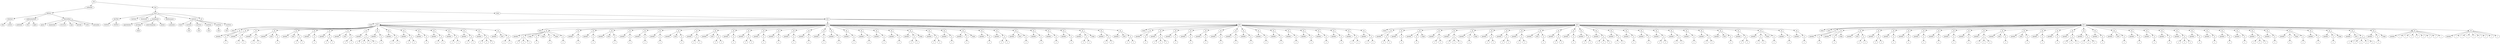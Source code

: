 digraph Tree {
	"t0" [label = "TEI"];
	"t1" [label = "teiHeader"];
	"t2" [label = "fileDesc"];
	"t3" [label = "titleStmt"];
	"t4" [label = "title"];
	"t5" [label = "author"];
	"t6" [label = "publicationStmt"];
	"t7" [label = "publisher"];
	"t8" [label = "idno"];
	"t9" [label = "rights"];
	"t10" [label = "SourceDesc"];
	"t11" [label = "genre"];
	"t12" [label = "inspiration"];
	"t13" [label = "structure"];
	"t14" [label = "type"];
	"t15" [label = "periode"];
	"t16" [label = "taille"];
	"t17" [label = "permalien"];
	"t18" [label = "text"];
	"t19" [label = "front"];
	"t20" [label = "docTitle"];
	"t21" [label = "titlePart"];
	"t22" [label = "titlePart"];
	"t23" [label = "docDate"];
	"t24" [label = "docAuthor"];
	"t25" [label = "docImprint"];
	"t26" [label = "approbation"];
	"t27" [label = "privilege"];
	"t28" [label = "head"];
	"t29" [label = "acheveImprime"];
	"t30" [label = "printer"];
	"t31" [label = "performance"];
	"t32" [label = "premiere"];
	"t33" [label = "castList"];
	"t34" [label = "head"];
	"t35" [label = "castItem"];
	"t36" [label = "role"];
	"t37" [label = "castItem"];
	"t38" [label = "role"];
	"t39" [label = "castItem"];
	"t40" [label = "role"];
	"t41" [label = "castItem"];
	"t42" [label = "role"];
	"t43" [label = "castItem"];
	"t44" [label = "role"];
	"t45" [label = "set"];
	"t46" [label = "body"];
	"t47" [label = "div1"];
	"t48" [label = "head"];
	"t49" [label = "div2"];
	"t50" [label = "head"];
	"t51" [label = "sp"];
	"t52" [label = "speaker"];
	"t53" [label = "p"];
	"t54" [label = "s"];
	"t55" [label = "sp"];
	"t56" [label = "speaker"];
	"t57" [label = "p"];
	"t58" [label = "s"];
	"t59" [label = "s"];
	"t60" [label = "sp"];
	"t61" [label = "speaker"];
	"t62" [label = "p"];
	"t63" [label = "s"];
	"t64" [label = "s"];
	"t65" [label = "sp"];
	"t66" [label = "speaker"];
	"t67" [label = "note"];
	"t68" [label = "p"];
	"t69" [label = "s"];
	"t70" [label = "sp"];
	"t71" [label = "speaker"];
	"t72" [label = "note"];
	"t73" [label = "p"];
	"t74" [label = "s"];
	"t75" [label = "s"];
	"t76" [label = "sp"];
	"t77" [label = "speaker"];
	"t78" [label = "p"];
	"t79" [label = "s"];
	"t80" [label = "sp"];
	"t81" [label = "speaker"];
	"t82" [label = "p"];
	"t83" [label = "s"];
	"t84" [label = "s"];
	"t85" [label = "sp"];
	"t86" [label = "speaker"];
	"t87" [label = "note"];
	"t88" [label = "p"];
	"t89" [label = "s"];
	"t90" [label = "s"];
	"t91" [label = "sp"];
	"t92" [label = "speaker"];
	"t93" [label = "p"];
	"t94" [label = "s"];
	"t95" [label = "s"];
	"t96" [label = "s"];
	"t97" [label = "s"];
	"t98" [label = "sp"];
	"t99" [label = "speaker"];
	"t100" [label = "p"];
	"t101" [label = "s"];
	"t102" [label = "sp"];
	"t103" [label = "speaker"];
	"t104" [label = "p"];
	"t105" [label = "s"];
	"t106" [label = "s"];
	"t107" [label = "sp"];
	"t108" [label = "speaker"];
	"t109" [label = "p"];
	"t110" [label = "s"];
	"t111" [label = "s"];
	"t112" [label = "sp"];
	"t113" [label = "speaker"];
	"t114" [label = "p"];
	"t115" [label = "s"];
	"t116" [label = "sp"];
	"t117" [label = "speaker"];
	"t118" [label = "p"];
	"t119" [label = "s"];
	"t120" [label = "s"];
	"t121" [label = "sp"];
	"t122" [label = "speaker"];
	"t123" [label = "p"];
	"t124" [label = "s"];
	"t125" [label = "s"];
	"t126" [label = "sp"];
	"t127" [label = "speaker"];
	"t128" [label = "p"];
	"t129" [label = "s"];
	"t130" [label = "s"];
	"t131" [label = "sp"];
	"t132" [label = "speaker"];
	"t133" [label = "p"];
	"t134" [label = "s"];
	"t135" [label = "s"];
	"t136" [label = "s"];
	"t137" [label = "sp"];
	"t138" [label = "speaker"];
	"t139" [label = "note"];
	"t140" [label = "p"];
	"t141" [label = "s"];
	"t142" [label = "s"];
	"t143" [label = "div2"];
	"t144" [label = "head"];
	"t145" [label = "sp"];
	"t146" [label = "speaker"];
	"t147" [label = "p"];
	"t148" [label = "s"];
	"t149" [label = "s"];
	"t150" [label = "s"];
	"t151" [label = "stage"];
	"t152" [label = "p"];
	"t153" [label = "s"];
	"t154" [label = "stage"];
	"t155" [label = "p"];
	"t156" [label = "s"];
	"t157" [label = "stage"];
	"t158" [label = "p"];
	"t159" [label = "s"];
	"t160" [label = "sp"];
	"t161" [label = "speaker"];
	"t162" [label = "p"];
	"t163" [label = "s"];
	"t164" [label = "sp"];
	"t165" [label = "speaker"];
	"t166" [label = "p"];
	"t167" [label = "s"];
	"t168" [label = "sp"];
	"t169" [label = "speaker"];
	"t170" [label = "note"];
	"t171" [label = "p"];
	"t172" [label = "s"];
	"t173" [label = "sp"];
	"t174" [label = "speaker"];
	"t175" [label = "p"];
	"t176" [label = "s"];
	"t177" [label = "sp"];
	"t178" [label = "speaker"];
	"t179" [label = "p"];
	"t180" [label = "s"];
	"t181" [label = "sp"];
	"t182" [label = "speaker"];
	"t183" [label = "p"];
	"t184" [label = "s"];
	"t185" [label = "sp"];
	"t186" [label = "speaker"];
	"t187" [label = "note"];
	"t188" [label = "p"];
	"t189" [label = "s"];
	"t190" [label = "sp"];
	"t191" [label = "speaker"];
	"t192" [label = "p"];
	"t193" [label = "s"];
	"t194" [label = "s"];
	"t195" [label = "sp"];
	"t196" [label = "speaker"];
	"t197" [label = "note"];
	"t198" [label = "p"];
	"t199" [label = "s"];
	"t200" [label = "s"];
	"t201" [label = "sp"];
	"t202" [label = "speaker"];
	"t203" [label = "p"];
	"t204" [label = "s"];
	"t205" [label = "sp"];
	"t206" [label = "speaker"];
	"t207" [label = "p"];
	"t208" [label = "s"];
	"t209" [label = "s"];
	"t210" [label = "sp"];
	"t211" [label = "speaker"];
	"t212" [label = "p"];
	"t213" [label = "s"];
	"t214" [label = "sp"];
	"t215" [label = "speaker"];
	"t216" [label = "p"];
	"t217" [label = "s"];
	"t218" [label = "sp"];
	"t219" [label = "speaker"];
	"t220" [label = "p"];
	"t221" [label = "s"];
	"t222" [label = "sp"];
	"t223" [label = "speaker"];
	"t224" [label = "p"];
	"t225" [label = "s"];
	"t226" [label = "sp"];
	"t227" [label = "speaker"];
	"t228" [label = "p"];
	"t229" [label = "s"];
	"t230" [label = "sp"];
	"t231" [label = "speaker"];
	"t232" [label = "p"];
	"t233" [label = "s"];
	"t234" [label = "sp"];
	"t235" [label = "speaker"];
	"t236" [label = "p"];
	"t237" [label = "s"];
	"t238" [label = "sp"];
	"t239" [label = "speaker"];
	"t240" [label = "p"];
	"t241" [label = "s"];
	"t242" [label = "sp"];
	"t243" [label = "speaker"];
	"t244" [label = "p"];
	"t245" [label = "s"];
	"t246" [label = "sp"];
	"t247" [label = "speaker"];
	"t248" [label = "p"];
	"t249" [label = "s"];
	"t250" [label = "sp"];
	"t251" [label = "speaker"];
	"t252" [label = "p"];
	"t253" [label = "s"];
	"t254" [label = "s"];
	"t255" [label = "stage"];
	"t256" [label = "sp"];
	"t257" [label = "speaker"];
	"t258" [label = "p"];
	"t259" [label = "s"];
	"t260" [label = "s"];
	"t261" [label = "sp"];
	"t262" [label = "speaker"];
	"t263" [label = "p"];
	"t264" [label = "s"];
	"t265" [label = "sp"];
	"t266" [label = "speaker"];
	"t267" [label = "p"];
	"t268" [label = "s"];
	"t269" [label = "stage"];
	"t270" [label = "sp"];
	"t271" [label = "speaker"];
	"t272" [label = "p"];
	"t273" [label = "s"];
	"t274" [label = "sp"];
	"t275" [label = "speaker"];
	"t276" [label = "p"];
	"t277" [label = "s"];
	"t278" [label = "s"];
	"t279" [label = "sp"];
	"t280" [label = "speaker"];
	"t281" [label = "note"];
	"t282" [label = "p"];
	"t283" [label = "s"];
	"t284" [label = "sp"];
	"t285" [label = "speaker"];
	"t286" [label = "p"];
	"t287" [label = "s"];
	"t288" [label = "sp"];
	"t289" [label = "speaker"];
	"t290" [label = "p"];
	"t291" [label = "s"];
	"t292" [label = "sp"];
	"t293" [label = "speaker"];
	"t294" [label = "p"];
	"t295" [label = "s"];
	"t296" [label = "sp"];
	"t297" [label = "speaker"];
	"t298" [label = "p"];
	"t299" [label = "s"];
	"t300" [label = "s"];
	"t301" [label = "stage"];
	"t302" [label = "sp"];
	"t303" [label = "speaker"];
	"t304" [label = "p"];
	"t305" [label = "s"];
	"t306" [label = "s"];
	"t307" [label = "sp"];
	"t308" [label = "speaker"];
	"t309" [label = "note"];
	"t310" [label = "p"];
	"t311" [label = "s"];
	"t312" [label = "s"];
	"t313" [label = "div2"];
	"t314" [label = "head"];
	"t315" [label = "sp"];
	"t316" [label = "speaker"];
	"t317" [label = "p"];
	"t318" [label = "s"];
	"t319" [label = "sp"];
	"t320" [label = "speaker"];
	"t321" [label = "p"];
	"t322" [label = "s"];
	"t323" [label = "s"];
	"t324" [label = "s"];
	"t325" [label = "sp"];
	"t326" [label = "speaker"];
	"t327" [label = "p"];
	"t328" [label = "s"];
	"t329" [label = "sp"];
	"t330" [label = "speaker"];
	"t331" [label = "p"];
	"t332" [label = "s"];
	"t333" [label = "sp"];
	"t334" [label = "speaker"];
	"t335" [label = "p"];
	"t336" [label = "s"];
	"t337" [label = "sp"];
	"t338" [label = "speaker"];
	"t339" [label = "p"];
	"t340" [label = "s"];
	"t341" [label = "sp"];
	"t342" [label = "speaker"];
	"t343" [label = "p"];
	"t344" [label = "s"];
	"t345" [label = "sp"];
	"t346" [label = "speaker"];
	"t347" [label = "p"];
	"t348" [label = "s"];
	"t349" [label = "sp"];
	"t350" [label = "speaker"];
	"t351" [label = "p"];
	"t352" [label = "s"];
	"t353" [label = "sp"];
	"t354" [label = "speaker"];
	"t355" [label = "p"];
	"t356" [label = "s"];
	"t357" [label = "sp"];
	"t358" [label = "speaker"];
	"t359" [label = "p"];
	"t360" [label = "s"];
	"t361" [label = "sp"];
	"t362" [label = "speaker"];
	"t363" [label = "p"];
	"t364" [label = "s"];
	"t365" [label = "sp"];
	"t366" [label = "speaker"];
	"t367" [label = "p"];
	"t368" [label = "s"];
	"t369" [label = "sp"];
	"t370" [label = "speaker"];
	"t371" [label = "p"];
	"t372" [label = "s"];
	"t373" [label = "sp"];
	"t374" [label = "speaker"];
	"t375" [label = "p"];
	"t376" [label = "s"];
	"t377" [label = "s"];
	"t378" [label = "sp"];
	"t379" [label = "speaker"];
	"t380" [label = "p"];
	"t381" [label = "s"];
	"t382" [label = "s"];
	"t383" [label = "div2"];
	"t384" [label = "head"];
	"t385" [label = "sp"];
	"t386" [label = "speaker"];
	"t387" [label = "p"];
	"t388" [label = "s"];
	"t389" [label = "s"];
	"t390" [label = "sp"];
	"t391" [label = "speaker"];
	"t392" [label = "p"];
	"t393" [label = "s"];
	"t394" [label = "sp"];
	"t395" [label = "speaker"];
	"t396" [label = "p"];
	"t397" [label = "s"];
	"t398" [label = "stage"];
	"t399" [label = "sp"];
	"t400" [label = "speaker"];
	"t401" [label = "p"];
	"t402" [label = "s"];
	"t403" [label = "s"];
	"t404" [label = "sp"];
	"t405" [label = "speaker"];
	"t406" [label = "p"];
	"t407" [label = "s"];
	"t408" [label = "s"];
	"t409" [label = "s"];
	"t410" [label = "sp"];
	"t411" [label = "speaker"];
	"t412" [label = "p"];
	"t413" [label = "s"];
	"t414" [label = "stage"];
	"t415" [label = "sp"];
	"t416" [label = "speaker"];
	"t417" [label = "p"];
	"t418" [label = "s"];
	"t419" [label = "s"];
	"t420" [label = "sp"];
	"t421" [label = "speaker"];
	"t422" [label = "p"];
	"t423" [label = "s"];
	"t424" [label = "s"];
	"t425" [label = "sp"];
	"t426" [label = "speaker"];
	"t427" [label = "p"];
	"t428" [label = "s"];
	"t429" [label = "s"];
	"t430" [label = "sp"];
	"t431" [label = "speaker"];
	"t432" [label = "note"];
	"t433" [label = "p"];
	"t434" [label = "s"];
	"t435" [label = "sp"];
	"t436" [label = "speaker"];
	"t437" [label = "p"];
	"t438" [label = "s"];
	"t439" [label = "s"];
	"t440" [label = "sp"];
	"t441" [label = "speaker"];
	"t442" [label = "p"];
	"t443" [label = "s"];
	"t444" [label = "sp"];
	"t445" [label = "speaker"];
	"t446" [label = "p"];
	"t447" [label = "s"];
	"t448" [label = "s"];
	"t449" [label = "sp"];
	"t450" [label = "speaker"];
	"t451" [label = "p"];
	"t452" [label = "s"];
	"t453" [label = "s"];
	"t454" [label = "s"];
	"t455" [label = "sp"];
	"t456" [label = "speaker"];
	"t457" [label = "p"];
	"t458" [label = "s"];
	"t459" [label = "s"];
	"t460" [label = "sp"];
	"t461" [label = "speaker"];
	"t462" [label = "p"];
	"t463" [label = "s"];
	"t464" [label = "sp"];
	"t465" [label = "speaker"];
	"t466" [label = "p"];
	"t467" [label = "s"];
	"t468" [label = "sp"];
	"t469" [label = "speaker"];
	"t470" [label = "p"];
	"t471" [label = "s"];
	"t472" [label = "s"];
	"t473" [label = "sp"];
	"t474" [label = "speaker"];
	"t475" [label = "p"];
	"t476" [label = "s"];
	"t477" [label = "s"];
	"t478" [label = "sp"];
	"t479" [label = "speaker"];
	"t480" [label = "p"];
	"t481" [label = "s"];
	"t482" [label = "sp"];
	"t483" [label = "speaker"];
	"t484" [label = "p"];
	"t485" [label = "s"];
	"t486" [label = "s"];
	"t487" [label = "sp"];
	"t488" [label = "speaker"];
	"t489" [label = "note"];
	"t490" [label = "p"];
	"t491" [label = "s"];
	"t492" [label = "sp"];
	"t493" [label = "speaker"];
	"t494" [label = "p"];
	"t495" [label = "s"];
	"t496" [label = "s"];
	"t497" [label = "sp"];
	"t498" [label = "speaker"];
	"t499" [label = "p"];
	"t500" [label = "s"];
	"t501" [label = "s"];
	"t502" [label = "stage"];
	"t503" [label = "p"];
	"t504" [label = "s"];
	"t505" [label = "sp"];
	"t506" [label = "speaker"];
	"t507" [label = "p"];
	"t508" [label = "s"];
	"t509" [label = "sp"];
	"t510" [label = "speaker"];
	"t511" [label = "p"];
	"t512" [label = "s"];
	"t513" [label = "div2"];
	"t514" [label = "head"];
	"t515" [label = "note"];
	"t516" [label = "sp"];
	"t517" [label = "speaker"];
	"t518" [label = "p"];
	"t519" [label = "s"];
	"t520" [label = "sp"];
	"t521" [label = "speaker"];
	"t522" [label = "p"];
	"t523" [label = "s"];
	"t524" [label = "stage"];
	"t525" [label = "sp"];
	"t526" [label = "speaker"];
	"t527" [label = "note"];
	"t528" [label = "p"];
	"t529" [label = "s"];
	"t530" [label = "s"];
	"t531" [label = "sp"];
	"t532" [label = "speaker"];
	"t533" [label = "p"];
	"t534" [label = "s"];
	"t535" [label = "s"];
	"t536" [label = "sp"];
	"t537" [label = "speaker"];
	"t538" [label = "p"];
	"t539" [label = "s"];
	"t540" [label = "sp"];
	"t541" [label = "speaker"];
	"t542" [label = "p"];
	"t543" [label = "s"];
	"t544" [label = "sp"];
	"t545" [label = "speaker"];
	"t546" [label = "p"];
	"t547" [label = "s"];
	"t548" [label = "sp"];
	"t549" [label = "speaker"];
	"t550" [label = "p"];
	"t551" [label = "s"];
	"t552" [label = "sp"];
	"t553" [label = "speaker"];
	"t554" [label = "p"];
	"t555" [label = "s"];
	"t556" [label = "sp"];
	"t557" [label = "speaker"];
	"t558" [label = "p"];
	"t559" [label = "s"];
	"t560" [label = "sp"];
	"t561" [label = "speaker"];
	"t562" [label = "p"];
	"t563" [label = "s"];
	"t564" [label = "s"];
	"t565" [label = "s"];
	"t566" [label = "sp"];
	"t567" [label = "speaker"];
	"t568" [label = "note"];
	"t569" [label = "p"];
	"t570" [label = "s"];
	"t571" [label = "sp"];
	"t572" [label = "speaker"];
	"t573" [label = "note"];
	"t574" [label = "p"];
	"t575" [label = "s"];
	"t576" [label = "sp"];
	"t577" [label = "speaker"];
	"t578" [label = "p"];
	"t579" [label = "s"];
	"t580" [label = "sp"];
	"t581" [label = "speaker"];
	"t582" [label = "p"];
	"t583" [label = "s"];
	"t584" [label = "sp"];
	"t585" [label = "speaker"];
	"t586" [label = "p"];
	"t587" [label = "s"];
	"t588" [label = "s"];
	"t589" [label = "s"];
	"t590" [label = "sp"];
	"t591" [label = "speaker"];
	"t592" [label = "p"];
	"t593" [label = "s"];
	"t594" [label = "s"];
	"t595" [label = "s"];
	"t596" [label = "sp"];
	"t597" [label = "speaker"];
	"t598" [label = "p"];
	"t599" [label = "s"];
	"t600" [label = "sp"];
	"t601" [label = "speaker"];
	"t602" [label = "note"];
	"t603" [label = "p"];
	"t604" [label = "s"];
	"t605" [label = "sp"];
	"t606" [label = "speaker"];
	"t607" [label = "p"];
	"t608" [label = "s"];
	"t609" [label = "sp"];
	"t610" [label = "speaker"];
	"t611" [label = "p"];
	"t612" [label = "s"];
	"t613" [label = "sp"];
	"t614" [label = "speaker"];
	"t615" [label = "p"];
	"t616" [label = "s"];
	"t617" [label = "sp"];
	"t618" [label = "speaker"];
	"t619" [label = "p"];
	"t620" [label = "s"];
	"t621" [label = "s"];
	"t622" [label = "s"];
	"t623" [label = "sp"];
	"t624" [label = "speaker"];
	"t625" [label = "p"];
	"t626" [label = "s"];
	"t627" [label = "sp"];
	"t628" [label = "speaker"];
	"t629" [label = "p"];
	"t630" [label = "s"];
	"t631" [label = "sp"];
	"t632" [label = "speaker"];
	"t633" [label = "p"];
	"t634" [label = "s"];
	"t635" [label = "sp"];
	"t636" [label = "speaker"];
	"t637" [label = "p"];
	"t638" [label = "s"];
	"t639" [label = "sp"];
	"t640" [label = "speaker"];
	"t641" [label = "p"];
	"t642" [label = "s"];
	"t643" [label = "s"];
	"t644" [label = "s"];
	"t645" [label = "sp"];
	"t646" [label = "speaker"];
	"t647" [label = "p"];
	"t648" [label = "s"];
	"t649" [label = "sp"];
	"t650" [label = "speaker"];
	"t651" [label = "p"];
	"t652" [label = "s"];
	"t653" [label = "stage"];
	"t654" [label = "p"];
	"t655" [label = "s"];
	"t656" [label = "sp"];
	"t657" [label = "speaker"];
	"t658" [label = "p"];
	"t659" [label = "s"];
	"t660" [label = "sp"];
	"t661" [label = "speaker"];
	"t662" [label = "p"];
	"t663" [label = "s"];
	"t664" [label = "stage"];
	"t665" [label = "sp"];
	"t666" [label = "speaker"];
	"t667" [label = "note"];
	"t668" [label = "p"];
	"t669" [label = "s"];
	"t670" [label = "s"];
	"t671" [label = "s"];
	"t672" [label = "s"];
	"t673" [label = "s"];
	"t674" [label = "sp"];
	"t675" [label = "speaker"];
	"t676" [label = "p"];
	"t677" [label = "s"];
	"t678" [label = "stage"];
	"t679" [label = "sp"];
	"t680" [label = "speaker"];
	"t681" [label = "l"];
	"t682" [label = "l"];
	"t683" [label = "l"];
	"t684" [label = "l"];
	"t685" [label = "l"];
	"t686" [label = "l"];
	"t687" [label = "l"];
	"t688" [label = "l"];
	"t689" [label = "sp"];
	"t690" [label = "speaker"];
	"t691" [label = "l"];
	"t692" [label = "l"];
	"t693" [label = "l"];
	"t694" [label = "l"];
	"t695" [label = "l"];
	"t696" [label = "l"];
	"t697" [label = "l"];
	"t698" [label = "l"];
	"t0" -> "t1";
	"t1" -> "t2";
	"t2" -> "t3";
	"t3" -> "t4";
	"t3" -> "t5";
	"t2" -> "t6";
	"t6" -> "t7";
	"t6" -> "t8";
	"t6" -> "t9";
	"t2" -> "t10";
	"t10" -> "t11";
	"t10" -> "t12";
	"t10" -> "t13";
	"t10" -> "t14";
	"t10" -> "t15";
	"t10" -> "t16";
	"t10" -> "t17";
	"t0" -> "t18";
	"t18" -> "t19";
	"t19" -> "t20";
	"t20" -> "t21";
	"t20" -> "t22";
	"t19" -> "t23";
	"t19" -> "t24";
	"t19" -> "t25";
	"t25" -> "t26";
	"t25" -> "t27";
	"t27" -> "t28";
	"t25" -> "t29";
	"t25" -> "t30";
	"t19" -> "t31";
	"t31" -> "t32";
	"t19" -> "t33";
	"t33" -> "t34";
	"t33" -> "t35";
	"t35" -> "t36";
	"t33" -> "t37";
	"t37" -> "t38";
	"t33" -> "t39";
	"t39" -> "t40";
	"t33" -> "t41";
	"t41" -> "t42";
	"t33" -> "t43";
	"t43" -> "t44";
	"t19" -> "t45";
	"t18" -> "t46";
	"t46" -> "t47";
	"t47" -> "t48";
	"t47" -> "t49";
	"t49" -> "t50";
	"t49" -> "t51";
	"t51" -> "t52";
	"t51" -> "t53";
	"t53" -> "t54";
	"t49" -> "t55";
	"t55" -> "t56";
	"t55" -> "t57";
	"t57" -> "t58";
	"t57" -> "t59";
	"t49" -> "t60";
	"t60" -> "t61";
	"t60" -> "t62";
	"t62" -> "t63";
	"t62" -> "t64";
	"t49" -> "t65";
	"t65" -> "t66";
	"t65" -> "t67";
	"t65" -> "t68";
	"t68" -> "t69";
	"t49" -> "t70";
	"t70" -> "t71";
	"t70" -> "t72";
	"t70" -> "t73";
	"t73" -> "t74";
	"t73" -> "t75";
	"t49" -> "t76";
	"t76" -> "t77";
	"t76" -> "t78";
	"t78" -> "t79";
	"t49" -> "t80";
	"t80" -> "t81";
	"t80" -> "t82";
	"t82" -> "t83";
	"t82" -> "t84";
	"t49" -> "t85";
	"t85" -> "t86";
	"t85" -> "t87";
	"t85" -> "t88";
	"t88" -> "t89";
	"t88" -> "t90";
	"t49" -> "t91";
	"t91" -> "t92";
	"t91" -> "t93";
	"t93" -> "t94";
	"t93" -> "t95";
	"t93" -> "t96";
	"t93" -> "t97";
	"t49" -> "t98";
	"t98" -> "t99";
	"t98" -> "t100";
	"t100" -> "t101";
	"t49" -> "t102";
	"t102" -> "t103";
	"t102" -> "t104";
	"t104" -> "t105";
	"t104" -> "t106";
	"t49" -> "t107";
	"t107" -> "t108";
	"t107" -> "t109";
	"t109" -> "t110";
	"t109" -> "t111";
	"t49" -> "t112";
	"t112" -> "t113";
	"t112" -> "t114";
	"t114" -> "t115";
	"t49" -> "t116";
	"t116" -> "t117";
	"t116" -> "t118";
	"t118" -> "t119";
	"t118" -> "t120";
	"t49" -> "t121";
	"t121" -> "t122";
	"t121" -> "t123";
	"t123" -> "t124";
	"t123" -> "t125";
	"t49" -> "t126";
	"t126" -> "t127";
	"t126" -> "t128";
	"t128" -> "t129";
	"t128" -> "t130";
	"t49" -> "t131";
	"t131" -> "t132";
	"t131" -> "t133";
	"t133" -> "t134";
	"t133" -> "t135";
	"t133" -> "t136";
	"t49" -> "t137";
	"t137" -> "t138";
	"t137" -> "t139";
	"t137" -> "t140";
	"t140" -> "t141";
	"t140" -> "t142";
	"t47" -> "t143";
	"t143" -> "t144";
	"t143" -> "t145";
	"t145" -> "t146";
	"t145" -> "t147";
	"t147" -> "t148";
	"t147" -> "t149";
	"t147" -> "t150";
	"t145" -> "t151";
	"t145" -> "t152";
	"t152" -> "t153";
	"t145" -> "t154";
	"t145" -> "t155";
	"t155" -> "t156";
	"t145" -> "t157";
	"t145" -> "t158";
	"t158" -> "t159";
	"t143" -> "t160";
	"t160" -> "t161";
	"t160" -> "t162";
	"t162" -> "t163";
	"t143" -> "t164";
	"t164" -> "t165";
	"t164" -> "t166";
	"t166" -> "t167";
	"t143" -> "t168";
	"t168" -> "t169";
	"t168" -> "t170";
	"t168" -> "t171";
	"t171" -> "t172";
	"t143" -> "t173";
	"t173" -> "t174";
	"t173" -> "t175";
	"t175" -> "t176";
	"t143" -> "t177";
	"t177" -> "t178";
	"t177" -> "t179";
	"t179" -> "t180";
	"t143" -> "t181";
	"t181" -> "t182";
	"t181" -> "t183";
	"t183" -> "t184";
	"t143" -> "t185";
	"t185" -> "t186";
	"t185" -> "t187";
	"t185" -> "t188";
	"t188" -> "t189";
	"t143" -> "t190";
	"t190" -> "t191";
	"t190" -> "t192";
	"t192" -> "t193";
	"t192" -> "t194";
	"t143" -> "t195";
	"t195" -> "t196";
	"t195" -> "t197";
	"t195" -> "t198";
	"t198" -> "t199";
	"t198" -> "t200";
	"t143" -> "t201";
	"t201" -> "t202";
	"t201" -> "t203";
	"t203" -> "t204";
	"t143" -> "t205";
	"t205" -> "t206";
	"t205" -> "t207";
	"t207" -> "t208";
	"t207" -> "t209";
	"t143" -> "t210";
	"t210" -> "t211";
	"t210" -> "t212";
	"t212" -> "t213";
	"t143" -> "t214";
	"t214" -> "t215";
	"t214" -> "t216";
	"t216" -> "t217";
	"t143" -> "t218";
	"t218" -> "t219";
	"t218" -> "t220";
	"t220" -> "t221";
	"t143" -> "t222";
	"t222" -> "t223";
	"t222" -> "t224";
	"t224" -> "t225";
	"t143" -> "t226";
	"t226" -> "t227";
	"t226" -> "t228";
	"t228" -> "t229";
	"t143" -> "t230";
	"t230" -> "t231";
	"t230" -> "t232";
	"t232" -> "t233";
	"t143" -> "t234";
	"t234" -> "t235";
	"t234" -> "t236";
	"t236" -> "t237";
	"t143" -> "t238";
	"t238" -> "t239";
	"t238" -> "t240";
	"t240" -> "t241";
	"t143" -> "t242";
	"t242" -> "t243";
	"t242" -> "t244";
	"t244" -> "t245";
	"t143" -> "t246";
	"t246" -> "t247";
	"t246" -> "t248";
	"t248" -> "t249";
	"t143" -> "t250";
	"t250" -> "t251";
	"t250" -> "t252";
	"t252" -> "t253";
	"t252" -> "t254";
	"t250" -> "t255";
	"t143" -> "t256";
	"t256" -> "t257";
	"t256" -> "t258";
	"t258" -> "t259";
	"t258" -> "t260";
	"t143" -> "t261";
	"t261" -> "t262";
	"t261" -> "t263";
	"t263" -> "t264";
	"t143" -> "t265";
	"t265" -> "t266";
	"t265" -> "t267";
	"t267" -> "t268";
	"t265" -> "t269";
	"t143" -> "t270";
	"t270" -> "t271";
	"t270" -> "t272";
	"t272" -> "t273";
	"t143" -> "t274";
	"t274" -> "t275";
	"t274" -> "t276";
	"t276" -> "t277";
	"t276" -> "t278";
	"t143" -> "t279";
	"t279" -> "t280";
	"t279" -> "t281";
	"t279" -> "t282";
	"t282" -> "t283";
	"t143" -> "t284";
	"t284" -> "t285";
	"t284" -> "t286";
	"t286" -> "t287";
	"t143" -> "t288";
	"t288" -> "t289";
	"t288" -> "t290";
	"t290" -> "t291";
	"t143" -> "t292";
	"t292" -> "t293";
	"t292" -> "t294";
	"t294" -> "t295";
	"t143" -> "t296";
	"t296" -> "t297";
	"t296" -> "t298";
	"t298" -> "t299";
	"t298" -> "t300";
	"t296" -> "t301";
	"t143" -> "t302";
	"t302" -> "t303";
	"t302" -> "t304";
	"t304" -> "t305";
	"t304" -> "t306";
	"t143" -> "t307";
	"t307" -> "t308";
	"t307" -> "t309";
	"t307" -> "t310";
	"t310" -> "t311";
	"t310" -> "t312";
	"t47" -> "t313";
	"t313" -> "t314";
	"t313" -> "t315";
	"t315" -> "t316";
	"t315" -> "t317";
	"t317" -> "t318";
	"t313" -> "t319";
	"t319" -> "t320";
	"t319" -> "t321";
	"t321" -> "t322";
	"t321" -> "t323";
	"t321" -> "t324";
	"t313" -> "t325";
	"t325" -> "t326";
	"t325" -> "t327";
	"t327" -> "t328";
	"t313" -> "t329";
	"t329" -> "t330";
	"t329" -> "t331";
	"t331" -> "t332";
	"t313" -> "t333";
	"t333" -> "t334";
	"t333" -> "t335";
	"t335" -> "t336";
	"t313" -> "t337";
	"t337" -> "t338";
	"t337" -> "t339";
	"t339" -> "t340";
	"t313" -> "t341";
	"t341" -> "t342";
	"t341" -> "t343";
	"t343" -> "t344";
	"t313" -> "t345";
	"t345" -> "t346";
	"t345" -> "t347";
	"t347" -> "t348";
	"t313" -> "t349";
	"t349" -> "t350";
	"t349" -> "t351";
	"t351" -> "t352";
	"t313" -> "t353";
	"t353" -> "t354";
	"t353" -> "t355";
	"t355" -> "t356";
	"t313" -> "t357";
	"t357" -> "t358";
	"t357" -> "t359";
	"t359" -> "t360";
	"t313" -> "t361";
	"t361" -> "t362";
	"t361" -> "t363";
	"t363" -> "t364";
	"t313" -> "t365";
	"t365" -> "t366";
	"t365" -> "t367";
	"t367" -> "t368";
	"t313" -> "t369";
	"t369" -> "t370";
	"t369" -> "t371";
	"t371" -> "t372";
	"t313" -> "t373";
	"t373" -> "t374";
	"t373" -> "t375";
	"t375" -> "t376";
	"t375" -> "t377";
	"t313" -> "t378";
	"t378" -> "t379";
	"t378" -> "t380";
	"t380" -> "t381";
	"t380" -> "t382";
	"t47" -> "t383";
	"t383" -> "t384";
	"t383" -> "t385";
	"t385" -> "t386";
	"t385" -> "t387";
	"t387" -> "t388";
	"t387" -> "t389";
	"t383" -> "t390";
	"t390" -> "t391";
	"t390" -> "t392";
	"t392" -> "t393";
	"t383" -> "t394";
	"t394" -> "t395";
	"t394" -> "t396";
	"t396" -> "t397";
	"t394" -> "t398";
	"t383" -> "t399";
	"t399" -> "t400";
	"t399" -> "t401";
	"t401" -> "t402";
	"t401" -> "t403";
	"t383" -> "t404";
	"t404" -> "t405";
	"t404" -> "t406";
	"t406" -> "t407";
	"t406" -> "t408";
	"t406" -> "t409";
	"t383" -> "t410";
	"t410" -> "t411";
	"t410" -> "t412";
	"t412" -> "t413";
	"t410" -> "t414";
	"t383" -> "t415";
	"t415" -> "t416";
	"t415" -> "t417";
	"t417" -> "t418";
	"t417" -> "t419";
	"t383" -> "t420";
	"t420" -> "t421";
	"t420" -> "t422";
	"t422" -> "t423";
	"t422" -> "t424";
	"t383" -> "t425";
	"t425" -> "t426";
	"t425" -> "t427";
	"t427" -> "t428";
	"t427" -> "t429";
	"t383" -> "t430";
	"t430" -> "t431";
	"t430" -> "t432";
	"t430" -> "t433";
	"t433" -> "t434";
	"t383" -> "t435";
	"t435" -> "t436";
	"t435" -> "t437";
	"t437" -> "t438";
	"t437" -> "t439";
	"t383" -> "t440";
	"t440" -> "t441";
	"t440" -> "t442";
	"t442" -> "t443";
	"t383" -> "t444";
	"t444" -> "t445";
	"t444" -> "t446";
	"t446" -> "t447";
	"t446" -> "t448";
	"t383" -> "t449";
	"t449" -> "t450";
	"t449" -> "t451";
	"t451" -> "t452";
	"t451" -> "t453";
	"t451" -> "t454";
	"t383" -> "t455";
	"t455" -> "t456";
	"t455" -> "t457";
	"t457" -> "t458";
	"t457" -> "t459";
	"t383" -> "t460";
	"t460" -> "t461";
	"t460" -> "t462";
	"t462" -> "t463";
	"t383" -> "t464";
	"t464" -> "t465";
	"t464" -> "t466";
	"t466" -> "t467";
	"t383" -> "t468";
	"t468" -> "t469";
	"t468" -> "t470";
	"t470" -> "t471";
	"t470" -> "t472";
	"t383" -> "t473";
	"t473" -> "t474";
	"t473" -> "t475";
	"t475" -> "t476";
	"t475" -> "t477";
	"t383" -> "t478";
	"t478" -> "t479";
	"t478" -> "t480";
	"t480" -> "t481";
	"t383" -> "t482";
	"t482" -> "t483";
	"t482" -> "t484";
	"t484" -> "t485";
	"t484" -> "t486";
	"t383" -> "t487";
	"t487" -> "t488";
	"t487" -> "t489";
	"t487" -> "t490";
	"t490" -> "t491";
	"t383" -> "t492";
	"t492" -> "t493";
	"t492" -> "t494";
	"t494" -> "t495";
	"t494" -> "t496";
	"t383" -> "t497";
	"t497" -> "t498";
	"t497" -> "t499";
	"t499" -> "t500";
	"t499" -> "t501";
	"t497" -> "t502";
	"t497" -> "t503";
	"t503" -> "t504";
	"t383" -> "t505";
	"t505" -> "t506";
	"t505" -> "t507";
	"t507" -> "t508";
	"t383" -> "t509";
	"t509" -> "t510";
	"t509" -> "t511";
	"t511" -> "t512";
	"t47" -> "t513";
	"t513" -> "t514";
	"t513" -> "t515";
	"t513" -> "t516";
	"t516" -> "t517";
	"t516" -> "t518";
	"t518" -> "t519";
	"t513" -> "t520";
	"t520" -> "t521";
	"t520" -> "t522";
	"t522" -> "t523";
	"t520" -> "t524";
	"t513" -> "t525";
	"t525" -> "t526";
	"t525" -> "t527";
	"t525" -> "t528";
	"t528" -> "t529";
	"t528" -> "t530";
	"t513" -> "t531";
	"t531" -> "t532";
	"t531" -> "t533";
	"t533" -> "t534";
	"t533" -> "t535";
	"t513" -> "t536";
	"t536" -> "t537";
	"t536" -> "t538";
	"t538" -> "t539";
	"t513" -> "t540";
	"t540" -> "t541";
	"t540" -> "t542";
	"t542" -> "t543";
	"t513" -> "t544";
	"t544" -> "t545";
	"t544" -> "t546";
	"t546" -> "t547";
	"t513" -> "t548";
	"t548" -> "t549";
	"t548" -> "t550";
	"t550" -> "t551";
	"t513" -> "t552";
	"t552" -> "t553";
	"t552" -> "t554";
	"t554" -> "t555";
	"t513" -> "t556";
	"t556" -> "t557";
	"t556" -> "t558";
	"t558" -> "t559";
	"t513" -> "t560";
	"t560" -> "t561";
	"t560" -> "t562";
	"t562" -> "t563";
	"t562" -> "t564";
	"t562" -> "t565";
	"t513" -> "t566";
	"t566" -> "t567";
	"t566" -> "t568";
	"t566" -> "t569";
	"t569" -> "t570";
	"t513" -> "t571";
	"t571" -> "t572";
	"t571" -> "t573";
	"t571" -> "t574";
	"t574" -> "t575";
	"t513" -> "t576";
	"t576" -> "t577";
	"t576" -> "t578";
	"t578" -> "t579";
	"t513" -> "t580";
	"t580" -> "t581";
	"t580" -> "t582";
	"t582" -> "t583";
	"t513" -> "t584";
	"t584" -> "t585";
	"t584" -> "t586";
	"t586" -> "t587";
	"t586" -> "t588";
	"t586" -> "t589";
	"t513" -> "t590";
	"t590" -> "t591";
	"t590" -> "t592";
	"t592" -> "t593";
	"t592" -> "t594";
	"t592" -> "t595";
	"t513" -> "t596";
	"t596" -> "t597";
	"t596" -> "t598";
	"t598" -> "t599";
	"t513" -> "t600";
	"t600" -> "t601";
	"t600" -> "t602";
	"t600" -> "t603";
	"t603" -> "t604";
	"t513" -> "t605";
	"t605" -> "t606";
	"t605" -> "t607";
	"t607" -> "t608";
	"t513" -> "t609";
	"t609" -> "t610";
	"t609" -> "t611";
	"t611" -> "t612";
	"t513" -> "t613";
	"t613" -> "t614";
	"t613" -> "t615";
	"t615" -> "t616";
	"t513" -> "t617";
	"t617" -> "t618";
	"t617" -> "t619";
	"t619" -> "t620";
	"t619" -> "t621";
	"t619" -> "t622";
	"t513" -> "t623";
	"t623" -> "t624";
	"t623" -> "t625";
	"t625" -> "t626";
	"t513" -> "t627";
	"t627" -> "t628";
	"t627" -> "t629";
	"t629" -> "t630";
	"t513" -> "t631";
	"t631" -> "t632";
	"t631" -> "t633";
	"t633" -> "t634";
	"t513" -> "t635";
	"t635" -> "t636";
	"t635" -> "t637";
	"t637" -> "t638";
	"t513" -> "t639";
	"t639" -> "t640";
	"t639" -> "t641";
	"t641" -> "t642";
	"t641" -> "t643";
	"t641" -> "t644";
	"t513" -> "t645";
	"t645" -> "t646";
	"t645" -> "t647";
	"t647" -> "t648";
	"t513" -> "t649";
	"t649" -> "t650";
	"t649" -> "t651";
	"t651" -> "t652";
	"t649" -> "t653";
	"t649" -> "t654";
	"t654" -> "t655";
	"t513" -> "t656";
	"t656" -> "t657";
	"t656" -> "t658";
	"t658" -> "t659";
	"t513" -> "t660";
	"t660" -> "t661";
	"t660" -> "t662";
	"t662" -> "t663";
	"t660" -> "t664";
	"t513" -> "t665";
	"t665" -> "t666";
	"t665" -> "t667";
	"t665" -> "t668";
	"t668" -> "t669";
	"t668" -> "t670";
	"t668" -> "t671";
	"t668" -> "t672";
	"t668" -> "t673";
	"t513" -> "t674";
	"t674" -> "t675";
	"t674" -> "t676";
	"t676" -> "t677";
	"t674" -> "t678";
	"t513" -> "t679";
	"t679" -> "t680";
	"t679" -> "t681";
	"t679" -> "t682";
	"t679" -> "t683";
	"t679" -> "t684";
	"t679" -> "t685";
	"t679" -> "t686";
	"t679" -> "t687";
	"t679" -> "t688";
	"t513" -> "t689";
	"t689" -> "t690";
	"t689" -> "t691";
	"t689" -> "t692";
	"t689" -> "t693";
	"t689" -> "t694";
	"t689" -> "t695";
	"t689" -> "t696";
	"t689" -> "t697";
	"t689" -> "t698";
}
